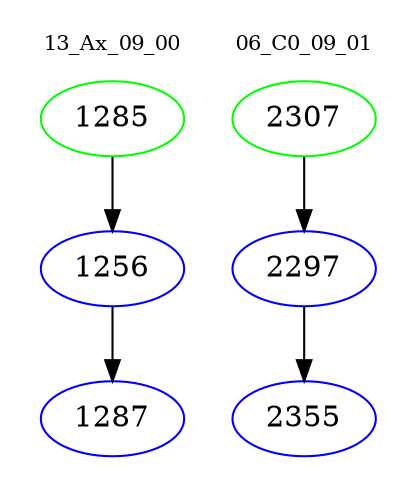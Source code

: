 digraph{
subgraph cluster_0 {
color = white
label = "13_Ax_09_00";
fontsize=10;
T0_1285 [label="1285", color="green"]
T0_1285 -> T0_1256 [color="black"]
T0_1256 [label="1256", color="blue"]
T0_1256 -> T0_1287 [color="black"]
T0_1287 [label="1287", color="blue"]
}
subgraph cluster_1 {
color = white
label = "06_C0_09_01";
fontsize=10;
T1_2307 [label="2307", color="green"]
T1_2307 -> T1_2297 [color="black"]
T1_2297 [label="2297", color="blue"]
T1_2297 -> T1_2355 [color="black"]
T1_2355 [label="2355", color="blue"]
}
}
